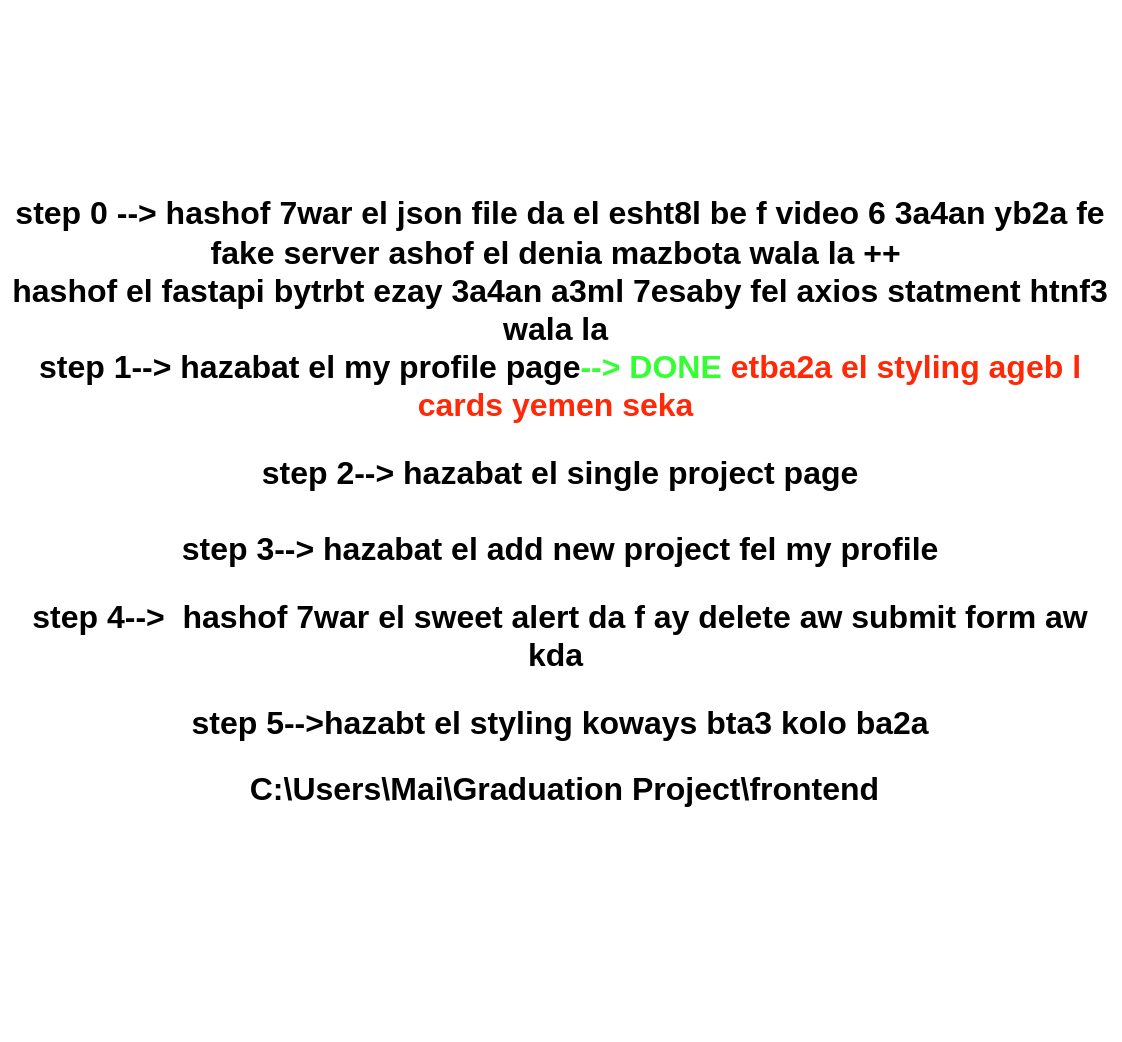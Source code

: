 <mxfile>
    <diagram id="kZdGCUTgBFOBkM-bZj2W" name="Page-1">
        <mxGraphModel dx="571" dy="433" grid="1" gridSize="10" guides="1" tooltips="1" connect="1" arrows="1" fold="1" page="1" pageScale="1" pageWidth="850" pageHeight="1100" math="0" shadow="0">
            <root>
                <mxCell id="0"/>
                <mxCell id="1" parent="0"/>
                <mxCell id="2" value="&lt;b style=&quot;font-size: 16px;&quot;&gt;step 0 --&amp;gt; hashof 7war el json file da el esht8l be f video 6 3a4an yb2a fe fake server ashof el denia mazbota wala la ++&amp;nbsp;&lt;/b&gt;&lt;br&gt;&lt;b style=&quot;font-size: 16px;&quot;&gt;hashof el fastapi bytrbt ezay 3a4an a3ml 7esaby fel axios statment htnf3 wala la&amp;nbsp;&lt;/b&gt;&lt;br&gt;&lt;b style=&quot;font-size: 16px;&quot;&gt;step 1--&amp;gt; hazabat el my profile page&lt;font color=&quot;#33ff33&quot;&gt;--&amp;gt; DONE &lt;/font&gt;&lt;font color=&quot;#ff2908&quot;&gt;etba2a el styling ageb l cards yemen seka&lt;/font&gt;&amp;nbsp;&lt;/b&gt;&lt;br&gt;&lt;br&gt;&lt;b style=&quot;font-size: 16px;&quot;&gt;step 2--&amp;gt; hazabat el single project page&lt;/b&gt;&lt;br&gt;&lt;b style=&quot;font-size: 16px;&quot;&gt;&amp;nbsp;&lt;/b&gt;&lt;br&gt;&lt;b style=&quot;font-size: 16px;&quot;&gt;step 3--&amp;gt; hazabat el add new project fel my profile&lt;/b&gt;&lt;br&gt;&lt;br&gt;&lt;b style=&quot;font-size: 16px;&quot;&gt;step 4--&amp;gt;&amp;nbsp; hashof 7war el sweet alert da f ay delete aw submit form aw kda&amp;nbsp;&lt;/b&gt;&lt;br&gt;&lt;br&gt;&lt;b style=&quot;font-size: 16px;&quot;&gt;step 5--&amp;gt;hazabt el styling koways bta3 kolo ba2a&lt;br&gt;&lt;/b&gt;&lt;br&gt;&lt;b style=&quot;font-size: 16px;&quot;&gt;&amp;nbsp;&lt;/b&gt;&lt;span style=&quot;font-size: 16px;&quot;&gt;&lt;b&gt;C:\Users\Mai\Graduation Project\frontend&lt;/b&gt;&lt;/span&gt;&lt;br&gt;&lt;b style=&quot;font-size: 16px;&quot;&gt;&amp;nbsp;&amp;nbsp;&lt;/b&gt;" style="text;strokeColor=none;align=center;fillColor=none;html=1;verticalAlign=middle;whiteSpace=wrap;rounded=0;" parent="1" vertex="1">
                    <mxGeometry x="50" y="10" width="560" height="520" as="geometry"/>
                </mxCell>
            </root>
        </mxGraphModel>
    </diagram>
</mxfile>